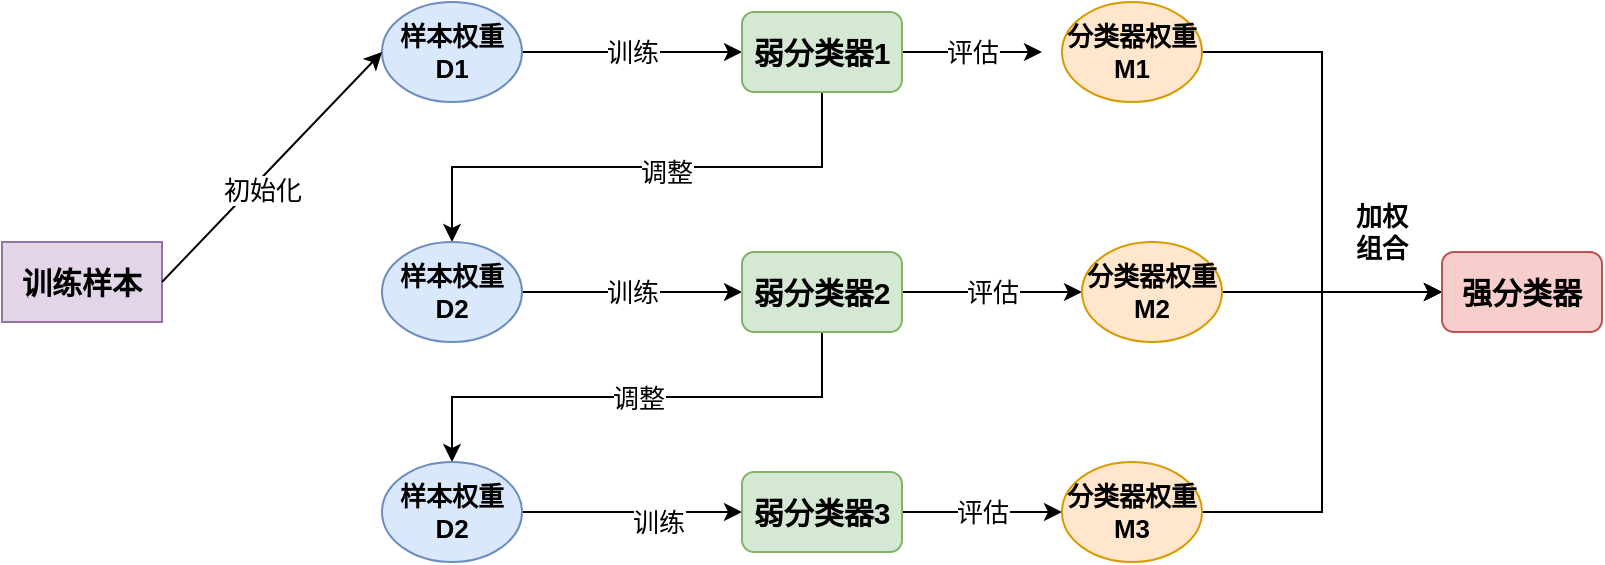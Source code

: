 <mxfile version="12.8.4" type="device"><diagram id="5kkrHRnLDr-zoF9X0Mox" name="Page-1"><mxGraphModel dx="1422" dy="714" grid="1" gridSize="10" guides="1" tooltips="1" connect="1" arrows="1" fold="1" page="1" pageScale="1" pageWidth="827" pageHeight="1169" math="0" shadow="0"><root><mxCell id="0"/><mxCell id="1" parent="0"/><mxCell id="g9_K2Z3MGJYuCKEAuIRh-1" value="训练样本" style="rounded=0;whiteSpace=wrap;html=1;fillColor=#e1d5e7;strokeColor=#9673a6;fontStyle=1;fontSize=15;" vertex="1" parent="1"><mxGeometry x="10" y="310" width="80" height="40" as="geometry"/></mxCell><mxCell id="g9_K2Z3MGJYuCKEAuIRh-6" value="训练" style="edgeStyle=orthogonalEdgeStyle;rounded=0;orthogonalLoop=1;jettySize=auto;html=1;exitX=1;exitY=0.5;exitDx=0;exitDy=0;entryX=0;entryY=0.5;entryDx=0;entryDy=0;fontSize=13;" edge="1" parent="1" source="g9_K2Z3MGJYuCKEAuIRh-2" target="g9_K2Z3MGJYuCKEAuIRh-5"><mxGeometry relative="1" as="geometry"/></mxCell><mxCell id="g9_K2Z3MGJYuCKEAuIRh-2" value="样本权重D1" style="ellipse;whiteSpace=wrap;html=1;fontSize=13;fillColor=#dae8fc;strokeColor=#6c8ebf;fontStyle=1" vertex="1" parent="1"><mxGeometry x="200" y="190" width="70" height="50" as="geometry"/></mxCell><mxCell id="g9_K2Z3MGJYuCKEAuIRh-3" value="" style="endArrow=classic;html=1;fontSize=15;exitX=1;exitY=0.5;exitDx=0;exitDy=0;entryX=0;entryY=0.5;entryDx=0;entryDy=0;" edge="1" parent="1" source="g9_K2Z3MGJYuCKEAuIRh-1" target="g9_K2Z3MGJYuCKEAuIRh-2"><mxGeometry width="50" height="50" relative="1" as="geometry"><mxPoint x="400" y="390" as="sourcePoint"/><mxPoint x="450" y="340" as="targetPoint"/></mxGeometry></mxCell><mxCell id="g9_K2Z3MGJYuCKEAuIRh-4" value="初始化" style="text;html=1;align=center;verticalAlign=middle;resizable=0;points=[];labelBackgroundColor=#ffffff;fontSize=13;" vertex="1" connectable="0" parent="g9_K2Z3MGJYuCKEAuIRh-3"><mxGeometry x="-0.151" y="-4" relative="1" as="geometry"><mxPoint as="offset"/></mxGeometry></mxCell><mxCell id="g9_K2Z3MGJYuCKEAuIRh-8" style="edgeStyle=orthogonalEdgeStyle;rounded=0;orthogonalLoop=1;jettySize=auto;html=1;exitX=0.5;exitY=1;exitDx=0;exitDy=0;entryX=0.5;entryY=0;entryDx=0;entryDy=0;fontSize=13;" edge="1" parent="1" source="g9_K2Z3MGJYuCKEAuIRh-5" target="g9_K2Z3MGJYuCKEAuIRh-7"><mxGeometry relative="1" as="geometry"/></mxCell><mxCell id="g9_K2Z3MGJYuCKEAuIRh-9" value="调整" style="text;html=1;align=center;verticalAlign=middle;resizable=0;points=[];labelBackgroundColor=#ffffff;fontSize=13;" vertex="1" connectable="0" parent="g9_K2Z3MGJYuCKEAuIRh-8"><mxGeometry x="-0.104" y="2" relative="1" as="geometry"><mxPoint x="1" as="offset"/></mxGeometry></mxCell><mxCell id="g9_K2Z3MGJYuCKEAuIRh-18" value="评估" style="edgeStyle=orthogonalEdgeStyle;rounded=0;orthogonalLoop=1;jettySize=auto;html=1;exitX=1;exitY=0.5;exitDx=0;exitDy=0;entryX=-0.143;entryY=0.5;entryDx=0;entryDy=0;entryPerimeter=0;fontSize=13;" edge="1" parent="1" source="g9_K2Z3MGJYuCKEAuIRh-5" target="g9_K2Z3MGJYuCKEAuIRh-17"><mxGeometry relative="1" as="geometry"/></mxCell><mxCell id="g9_K2Z3MGJYuCKEAuIRh-5" value="弱分类器1" style="rounded=1;whiteSpace=wrap;html=1;fontSize=15;fontStyle=1;fillColor=#d5e8d4;strokeColor=#82b366;" vertex="1" parent="1"><mxGeometry x="380" y="195" width="80" height="40" as="geometry"/></mxCell><mxCell id="g9_K2Z3MGJYuCKEAuIRh-11" value="训练" style="edgeStyle=orthogonalEdgeStyle;rounded=0;orthogonalLoop=1;jettySize=auto;html=1;exitX=1;exitY=0.5;exitDx=0;exitDy=0;entryX=0;entryY=0.5;entryDx=0;entryDy=0;fontSize=13;" edge="1" parent="1" source="g9_K2Z3MGJYuCKEAuIRh-7" target="g9_K2Z3MGJYuCKEAuIRh-10"><mxGeometry relative="1" as="geometry"/></mxCell><mxCell id="g9_K2Z3MGJYuCKEAuIRh-7" value="样本权重D2" style="ellipse;whiteSpace=wrap;html=1;fontSize=13;fillColor=#dae8fc;strokeColor=#6c8ebf;fontStyle=1" vertex="1" parent="1"><mxGeometry x="200" y="310" width="70" height="50" as="geometry"/></mxCell><mxCell id="g9_K2Z3MGJYuCKEAuIRh-13" value="调整" style="edgeStyle=orthogonalEdgeStyle;rounded=0;orthogonalLoop=1;jettySize=auto;html=1;exitX=0.5;exitY=1;exitDx=0;exitDy=0;fontSize=13;" edge="1" parent="1" source="g9_K2Z3MGJYuCKEAuIRh-10" target="g9_K2Z3MGJYuCKEAuIRh-12"><mxGeometry relative="1" as="geometry"/></mxCell><mxCell id="g9_K2Z3MGJYuCKEAuIRh-21" value="评估" style="edgeStyle=orthogonalEdgeStyle;rounded=0;orthogonalLoop=1;jettySize=auto;html=1;exitX=1;exitY=0.5;exitDx=0;exitDy=0;fontSize=13;" edge="1" parent="1" source="g9_K2Z3MGJYuCKEAuIRh-10" target="g9_K2Z3MGJYuCKEAuIRh-19"><mxGeometry relative="1" as="geometry"/></mxCell><mxCell id="g9_K2Z3MGJYuCKEAuIRh-10" value="弱分类器2" style="rounded=1;whiteSpace=wrap;html=1;fontSize=15;fontStyle=1;fillColor=#d5e8d4;strokeColor=#82b366;" vertex="1" parent="1"><mxGeometry x="380" y="315" width="80" height="40" as="geometry"/></mxCell><mxCell id="g9_K2Z3MGJYuCKEAuIRh-15" style="edgeStyle=orthogonalEdgeStyle;rounded=0;orthogonalLoop=1;jettySize=auto;html=1;exitX=1;exitY=0.5;exitDx=0;exitDy=0;entryX=0;entryY=0.5;entryDx=0;entryDy=0;fontSize=13;" edge="1" parent="1" source="g9_K2Z3MGJYuCKEAuIRh-12" target="g9_K2Z3MGJYuCKEAuIRh-14"><mxGeometry relative="1" as="geometry"/></mxCell><mxCell id="g9_K2Z3MGJYuCKEAuIRh-16" value="训练" style="text;html=1;align=center;verticalAlign=middle;resizable=0;points=[];labelBackgroundColor=#ffffff;fontSize=13;" vertex="1" connectable="0" parent="g9_K2Z3MGJYuCKEAuIRh-15"><mxGeometry x="0.236" y="-5" relative="1" as="geometry"><mxPoint as="offset"/></mxGeometry></mxCell><mxCell id="g9_K2Z3MGJYuCKEAuIRh-12" value="样本权重D2" style="ellipse;whiteSpace=wrap;html=1;fontSize=13;fillColor=#dae8fc;strokeColor=#6c8ebf;fontStyle=1" vertex="1" parent="1"><mxGeometry x="200" y="420" width="70" height="50" as="geometry"/></mxCell><mxCell id="g9_K2Z3MGJYuCKEAuIRh-23" value="评估" style="edgeStyle=orthogonalEdgeStyle;rounded=0;orthogonalLoop=1;jettySize=auto;html=1;exitX=1;exitY=0.5;exitDx=0;exitDy=0;entryX=0;entryY=0.5;entryDx=0;entryDy=0;fontSize=13;" edge="1" parent="1" source="g9_K2Z3MGJYuCKEAuIRh-14" target="g9_K2Z3MGJYuCKEAuIRh-22"><mxGeometry relative="1" as="geometry"/></mxCell><mxCell id="g9_K2Z3MGJYuCKEAuIRh-14" value="弱分类器3" style="rounded=1;whiteSpace=wrap;html=1;fontSize=15;fontStyle=1;fillColor=#d5e8d4;strokeColor=#82b366;" vertex="1" parent="1"><mxGeometry x="380" y="425" width="80" height="40" as="geometry"/></mxCell><mxCell id="g9_K2Z3MGJYuCKEAuIRh-25" style="edgeStyle=orthogonalEdgeStyle;rounded=0;orthogonalLoop=1;jettySize=auto;html=1;exitX=1;exitY=0.5;exitDx=0;exitDy=0;entryX=0;entryY=0.5;entryDx=0;entryDy=0;fontSize=13;" edge="1" parent="1" source="g9_K2Z3MGJYuCKEAuIRh-17" target="g9_K2Z3MGJYuCKEAuIRh-24"><mxGeometry relative="1" as="geometry"/></mxCell><mxCell id="g9_K2Z3MGJYuCKEAuIRh-17" value="分类器权重M1" style="ellipse;whiteSpace=wrap;html=1;fontSize=13;fillColor=#ffe6cc;strokeColor=#d79b00;fontStyle=1" vertex="1" parent="1"><mxGeometry x="540" y="190" width="70" height="50" as="geometry"/></mxCell><mxCell id="g9_K2Z3MGJYuCKEAuIRh-26" style="edgeStyle=orthogonalEdgeStyle;rounded=0;orthogonalLoop=1;jettySize=auto;html=1;exitX=1;exitY=0.5;exitDx=0;exitDy=0;entryX=0;entryY=0.5;entryDx=0;entryDy=0;fontSize=13;" edge="1" parent="1" source="g9_K2Z3MGJYuCKEAuIRh-19" target="g9_K2Z3MGJYuCKEAuIRh-24"><mxGeometry relative="1" as="geometry"/></mxCell><mxCell id="g9_K2Z3MGJYuCKEAuIRh-19" value="分类器权重M2" style="ellipse;whiteSpace=wrap;html=1;fontSize=13;fillColor=#ffe6cc;strokeColor=#d79b00;fontStyle=1" vertex="1" parent="1"><mxGeometry x="550" y="310" width="70" height="50" as="geometry"/></mxCell><mxCell id="g9_K2Z3MGJYuCKEAuIRh-27" style="edgeStyle=orthogonalEdgeStyle;rounded=0;orthogonalLoop=1;jettySize=auto;html=1;exitX=1;exitY=0.5;exitDx=0;exitDy=0;entryX=0;entryY=0.5;entryDx=0;entryDy=0;fontSize=13;" edge="1" parent="1" source="g9_K2Z3MGJYuCKEAuIRh-22" target="g9_K2Z3MGJYuCKEAuIRh-24"><mxGeometry relative="1" as="geometry"/></mxCell><mxCell id="g9_K2Z3MGJYuCKEAuIRh-22" value="分类器权重M3" style="ellipse;whiteSpace=wrap;html=1;fontSize=13;fillColor=#ffe6cc;strokeColor=#d79b00;fontStyle=1" vertex="1" parent="1"><mxGeometry x="540" y="420" width="70" height="50" as="geometry"/></mxCell><mxCell id="g9_K2Z3MGJYuCKEAuIRh-24" value="强分类器" style="rounded=1;whiteSpace=wrap;html=1;fontSize=15;fontStyle=1;fillColor=#f8cecc;strokeColor=#b85450;" vertex="1" parent="1"><mxGeometry x="730" y="315" width="80" height="40" as="geometry"/></mxCell><mxCell id="g9_K2Z3MGJYuCKEAuIRh-28" value="加权组合" style="text;html=1;strokeColor=none;fillColor=none;align=center;verticalAlign=middle;whiteSpace=wrap;rounded=0;fontSize=13;fontStyle=1" vertex="1" parent="1"><mxGeometry x="680" y="295" width="40" height="20" as="geometry"/></mxCell></root></mxGraphModel></diagram></mxfile>